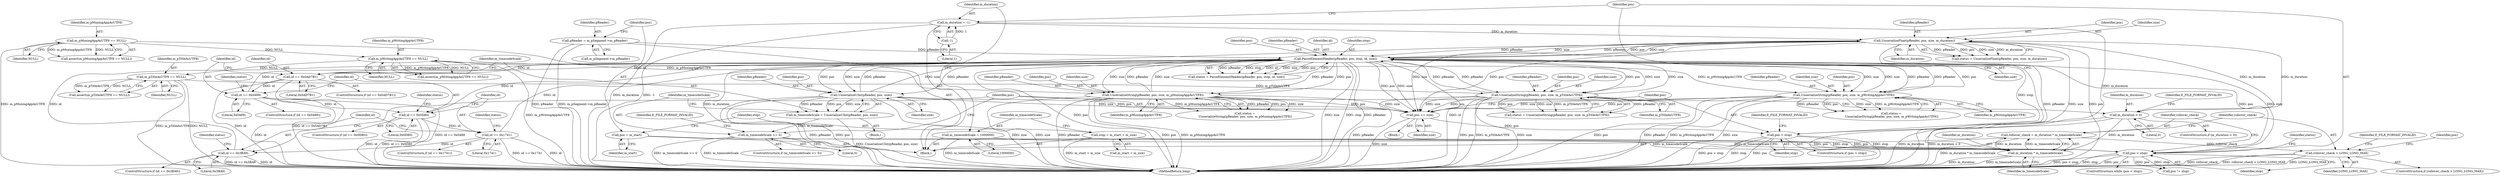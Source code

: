 digraph "0_Android_cc274e2abe8b2a6698a5c47d8aa4bb45f1f9538d_40@integer" {
"1000271" [label="(Call,rollover_check = m_duration * m_timecodeScale)"];
"1000273" [label="(Call,m_duration * m_timecodeScale)"];
"1000138" [label="(Call,m_duration = -1)"];
"1000140" [label="(Call,-1)"];
"1000202" [label="(Call,m_duration < 0)"];
"1000190" [label="(Call,UnserializeFloat(pReader, pos, size, m_duration))"];
"1000152" [label="(Call,ParseElementHeader(pReader, pos, stop, id, size))"];
"1000171" [label="(Call,UnserializeUInt(pReader, pos, size))"];
"1000216" [label="(Call,UnserializeString(pReader, pos, size, m_pMuxingAppAsUTF8))"];
"1000109" [label="(Call,m_pMuxingAppAsUTF8 == NULL)"];
"1000252" [label="(Call,UnserializeString(pReader, pos, size, m_pTitleAsUTF8))"];
"1000117" [label="(Call,m_pTitleAsUTF8 == NULL)"];
"1000113" [label="(Call,m_pWritingAppAsUTF8 == NULL)"];
"1000234" [label="(Call,UnserializeString(pReader, pos, size, m_pWritingAppAsUTF8))"];
"1000120" [label="(Call,pReader = m_pSegment->m_pReader)"];
"1000143" [label="(Call,pos < stop)"];
"1000126" [label="(Call,pos = m_start)"];
"1000265" [label="(Call,pos > stop)"];
"1000261" [label="(Call,pos += size)"];
"1000130" [label="(Call,stop = m_start + m_size)"];
"1000209" [label="(Call,id == 0x0D80)"];
"1000183" [label="(Call,id == 0x0489)"];
"1000165" [label="(Call,id == 0x0AD7B1)"];
"1000227" [label="(Call,id == 0x1741)"];
"1000245" [label="(Call,id == 0x3BA9)"];
"1000135" [label="(Call,m_timecodeScale = 1000000)"];
"1000176" [label="(Call,m_timecodeScale <= 0)"];
"1000169" [label="(Call,m_timecodeScale = UnserializeUInt(pReader, pos, size))"];
"1000277" [label="(Call,rollover_check > LONG_LONG_MAX)"];
"1000192" [label="(Identifier,pos)"];
"1000183" [label="(Call,id == 0x0489)"];
"1000174" [label="(Identifier,size)"];
"1000172" [label="(Identifier,pReader)"];
"1000265" [label="(Call,pos > stop)"];
"1000194" [label="(Identifier,m_duration)"];
"1000175" [label="(ControlStructure,if (m_timecodeScale <= 0))"];
"1000126" [label="(Call,pos = m_start)"];
"1000255" [label="(Identifier,size)"];
"1000277" [label="(Call,rollover_check > LONG_LONG_MAX)"];
"1000246" [label="(Identifier,id)"];
"1000178" [label="(Literal,0)"];
"1000146" [label="(Block,)"];
"1000290" [label="(MethodReturn,long)"];
"1000269" [label="(Identifier,E_FILE_FORMAT_INVALID)"];
"1000108" [label="(Call,assert(m_pMuxingAppAsUTF8 == NULL))"];
"1000144" [label="(Identifier,pos)"];
"1000156" [label="(Identifier,id)"];
"1000216" [label="(Call,UnserializeString(pReader, pos, size, m_pMuxingAppAsUTF8))"];
"1000151" [label="(Identifier,status)"];
"1000165" [label="(Call,id == 0x0AD7B1)"];
"1000111" [label="(Identifier,NULL)"];
"1000110" [label="(Identifier,m_pMuxingAppAsUTF8)"];
"1000208" [label="(ControlStructure,if (id == 0x0D80))"];
"1000202" [label="(Call,m_duration < 0)"];
"1000168" [label="(Block,)"];
"1000252" [label="(Call,UnserializeString(pReader, pos, size, m_pTitleAsUTF8))"];
"1000107" [label="(Block,)"];
"1000247" [label="(Literal,0x3BA9)"];
"1000263" [label="(Identifier,size)"];
"1000217" [label="(Identifier,pReader)"];
"1000117" [label="(Call,m_pTitleAsUTF8 == NULL)"];
"1000176" [label="(Call,m_timecodeScale <= 0)"];
"1000139" [label="(Identifier,m_duration)"];
"1000267" [label="(Identifier,stop)"];
"1000145" [label="(Identifier,stop)"];
"1000220" [label="(Identifier,m_pMuxingAppAsUTF8)"];
"1000127" [label="(Identifier,pos)"];
"1000128" [label="(Identifier,m_start)"];
"1000274" [label="(Identifier,m_duration)"];
"1000271" [label="(Call,rollover_check = m_duration * m_timecodeScale)"];
"1000264" [label="(ControlStructure,if (pos > stop))"];
"1000190" [label="(Call,UnserializeFloat(pReader, pos, size, m_duration))"];
"1000122" [label="(Call,m_pSegment->m_pReader)"];
"1000281" [label="(Identifier,E_FILE_FORMAT_INVALID)"];
"1000184" [label="(Identifier,id)"];
"1000118" [label="(Identifier,m_pTitleAsUTF8)"];
"1000279" [label="(Identifier,LONG_LONG_MAX)"];
"1000143" [label="(Call,pos < stop)"];
"1000235" [label="(Identifier,pReader)"];
"1000278" [label="(Identifier,rollover_check)"];
"1000171" [label="(Call,UnserializeUInt(pReader, pos, size))"];
"1000140" [label="(Call,-1)"];
"1000237" [label="(Identifier,size)"];
"1000137" [label="(Literal,1000000)"];
"1000116" [label="(Call,assert(m_pTitleAsUTF8 == NULL))"];
"1000206" [label="(Identifier,E_FILE_FORMAT_INVALID)"];
"1000229" [label="(Literal,0x1741)"];
"1000166" [label="(Identifier,id)"];
"1000272" [label="(Identifier,rollover_check)"];
"1000276" [label="(ControlStructure,if (rollover_check > LONG_LONG_MAX))"];
"1000273" [label="(Call,m_duration * m_timecodeScale)"];
"1000275" [label="(Identifier,m_timecodeScale)"];
"1000109" [label="(Call,m_pMuxingAppAsUTF8 == NULL)"];
"1000215" [label="(Identifier,status)"];
"1000218" [label="(Identifier,pos)"];
"1000210" [label="(Identifier,id)"];
"1000169" [label="(Call,m_timecodeScale = UnserializeUInt(pReader, pos, size))"];
"1000185" [label="(Literal,0x0489)"];
"1000193" [label="(Identifier,size)"];
"1000182" [label="(ControlStructure,if (id == 0x0489))"];
"1000177" [label="(Identifier,m_timecodeScale)"];
"1000219" [label="(Identifier,size)"];
"1000138" [label="(Call,m_duration = -1)"];
"1000141" [label="(Literal,1)"];
"1000155" [label="(Identifier,stop)"];
"1000130" [label="(Call,stop = m_start + m_size)"];
"1000191" [label="(Identifier,pReader)"];
"1000233" [label="(Identifier,status)"];
"1000135" [label="(Call,m_timecodeScale = 1000000)"];
"1000253" [label="(Identifier,pReader)"];
"1000201" [label="(ControlStructure,if (m_duration < 0))"];
"1000250" [label="(Call,status = UnserializeString(pReader, pos, size, m_pTitleAsUTF8))"];
"1000245" [label="(Call,id == 0x3BA9)"];
"1000170" [label="(Identifier,m_timecodeScale)"];
"1000157" [label="(Identifier,size)"];
"1000232" [label="(Call,status =\n UnserializeString(pReader, pos, size, m_pWritingAppAsUTF8))"];
"1000236" [label="(Identifier,pos)"];
"1000131" [label="(Identifier,stop)"];
"1000132" [label="(Call,m_start + m_size)"];
"1000154" [label="(Identifier,pos)"];
"1000112" [label="(Call,assert(m_pWritingAppAsUTF8 == NULL))"];
"1000209" [label="(Call,id == 0x0D80)"];
"1000113" [label="(Call,m_pWritingAppAsUTF8 == NULL)"];
"1000115" [label="(Identifier,NULL)"];
"1000227" [label="(Call,id == 0x1741)"];
"1000211" [label="(Literal,0x0D80)"];
"1000262" [label="(Identifier,pos)"];
"1000256" [label="(Identifier,m_pTitleAsUTF8)"];
"1000234" [label="(Call,UnserializeString(pReader, pos, size, m_pWritingAppAsUTF8))"];
"1000150" [label="(Call,status = ParseElementHeader(pReader, pos, stop, id, size))"];
"1000238" [label="(Identifier,m_pWritingAppAsUTF8)"];
"1000142" [label="(ControlStructure,while (pos < stop))"];
"1000226" [label="(ControlStructure,if (id == 0x1741))"];
"1000214" [label="(Call,status =\n UnserializeString(pReader, pos, size, m_pMuxingAppAsUTF8))"];
"1000261" [label="(Call,pos += size)"];
"1000188" [label="(Call,status = UnserializeFloat(pReader, pos, size, m_duration))"];
"1000254" [label="(Identifier,pos)"];
"1000251" [label="(Identifier,status)"];
"1000283" [label="(Call,pos != stop)"];
"1000284" [label="(Identifier,pos)"];
"1000121" [label="(Identifier,pReader)"];
"1000189" [label="(Identifier,status)"];
"1000152" [label="(Call,ParseElementHeader(pReader, pos, stop, id, size))"];
"1000153" [label="(Identifier,pReader)"];
"1000120" [label="(Call,pReader = m_pSegment->m_pReader)"];
"1000114" [label="(Identifier,m_pWritingAppAsUTF8)"];
"1000173" [label="(Identifier,pos)"];
"1000244" [label="(ControlStructure,if (id == 0x3BA9))"];
"1000136" [label="(Identifier,m_timecodeScale)"];
"1000164" [label="(ControlStructure,if (id == 0x0AD7B1))"];
"1000180" [label="(Identifier,E_FILE_FORMAT_INVALID)"];
"1000119" [label="(Identifier,NULL)"];
"1000203" [label="(Identifier,m_duration)"];
"1000204" [label="(Literal,0)"];
"1000167" [label="(Literal,0x0AD7B1)"];
"1000228" [label="(Identifier,id)"];
"1000266" [label="(Identifier,pos)"];
"1000271" -> "1000107"  [label="AST: "];
"1000271" -> "1000273"  [label="CFG: "];
"1000272" -> "1000271"  [label="AST: "];
"1000273" -> "1000271"  [label="AST: "];
"1000278" -> "1000271"  [label="CFG: "];
"1000271" -> "1000290"  [label="DDG: m_duration * m_timecodeScale"];
"1000273" -> "1000271"  [label="DDG: m_duration"];
"1000273" -> "1000271"  [label="DDG: m_timecodeScale"];
"1000271" -> "1000277"  [label="DDG: rollover_check"];
"1000273" -> "1000275"  [label="CFG: "];
"1000274" -> "1000273"  [label="AST: "];
"1000275" -> "1000273"  [label="AST: "];
"1000273" -> "1000290"  [label="DDG: m_timecodeScale"];
"1000273" -> "1000290"  [label="DDG: m_duration"];
"1000138" -> "1000273"  [label="DDG: m_duration"];
"1000202" -> "1000273"  [label="DDG: m_duration"];
"1000135" -> "1000273"  [label="DDG: m_timecodeScale"];
"1000176" -> "1000273"  [label="DDG: m_timecodeScale"];
"1000138" -> "1000107"  [label="AST: "];
"1000138" -> "1000140"  [label="CFG: "];
"1000139" -> "1000138"  [label="AST: "];
"1000140" -> "1000138"  [label="AST: "];
"1000144" -> "1000138"  [label="CFG: "];
"1000138" -> "1000290"  [label="DDG: m_duration"];
"1000138" -> "1000290"  [label="DDG: -1"];
"1000140" -> "1000138"  [label="DDG: 1"];
"1000138" -> "1000190"  [label="DDG: m_duration"];
"1000140" -> "1000141"  [label="CFG: "];
"1000141" -> "1000140"  [label="AST: "];
"1000202" -> "1000201"  [label="AST: "];
"1000202" -> "1000204"  [label="CFG: "];
"1000203" -> "1000202"  [label="AST: "];
"1000204" -> "1000202"  [label="AST: "];
"1000206" -> "1000202"  [label="CFG: "];
"1000262" -> "1000202"  [label="CFG: "];
"1000202" -> "1000290"  [label="DDG: m_duration"];
"1000202" -> "1000290"  [label="DDG: m_duration < 0"];
"1000202" -> "1000190"  [label="DDG: m_duration"];
"1000190" -> "1000202"  [label="DDG: m_duration"];
"1000190" -> "1000188"  [label="AST: "];
"1000190" -> "1000194"  [label="CFG: "];
"1000191" -> "1000190"  [label="AST: "];
"1000192" -> "1000190"  [label="AST: "];
"1000193" -> "1000190"  [label="AST: "];
"1000194" -> "1000190"  [label="AST: "];
"1000188" -> "1000190"  [label="CFG: "];
"1000190" -> "1000290"  [label="DDG: m_duration"];
"1000190" -> "1000290"  [label="DDG: pReader"];
"1000190" -> "1000290"  [label="DDG: size"];
"1000190" -> "1000290"  [label="DDG: pos"];
"1000190" -> "1000152"  [label="DDG: pReader"];
"1000190" -> "1000152"  [label="DDG: size"];
"1000190" -> "1000188"  [label="DDG: pReader"];
"1000190" -> "1000188"  [label="DDG: pos"];
"1000190" -> "1000188"  [label="DDG: size"];
"1000190" -> "1000188"  [label="DDG: m_duration"];
"1000152" -> "1000190"  [label="DDG: pReader"];
"1000152" -> "1000190"  [label="DDG: pos"];
"1000152" -> "1000190"  [label="DDG: size"];
"1000190" -> "1000261"  [label="DDG: size"];
"1000190" -> "1000261"  [label="DDG: pos"];
"1000152" -> "1000150"  [label="AST: "];
"1000152" -> "1000157"  [label="CFG: "];
"1000153" -> "1000152"  [label="AST: "];
"1000154" -> "1000152"  [label="AST: "];
"1000155" -> "1000152"  [label="AST: "];
"1000156" -> "1000152"  [label="AST: "];
"1000157" -> "1000152"  [label="AST: "];
"1000150" -> "1000152"  [label="CFG: "];
"1000152" -> "1000290"  [label="DDG: pos"];
"1000152" -> "1000290"  [label="DDG: size"];
"1000152" -> "1000290"  [label="DDG: stop"];
"1000152" -> "1000290"  [label="DDG: pReader"];
"1000152" -> "1000290"  [label="DDG: id"];
"1000152" -> "1000150"  [label="DDG: pReader"];
"1000152" -> "1000150"  [label="DDG: stop"];
"1000152" -> "1000150"  [label="DDG: id"];
"1000152" -> "1000150"  [label="DDG: size"];
"1000152" -> "1000150"  [label="DDG: pos"];
"1000171" -> "1000152"  [label="DDG: pReader"];
"1000171" -> "1000152"  [label="DDG: size"];
"1000216" -> "1000152"  [label="DDG: pReader"];
"1000216" -> "1000152"  [label="DDG: size"];
"1000252" -> "1000152"  [label="DDG: pReader"];
"1000252" -> "1000152"  [label="DDG: size"];
"1000234" -> "1000152"  [label="DDG: pReader"];
"1000234" -> "1000152"  [label="DDG: size"];
"1000120" -> "1000152"  [label="DDG: pReader"];
"1000143" -> "1000152"  [label="DDG: pos"];
"1000143" -> "1000152"  [label="DDG: stop"];
"1000209" -> "1000152"  [label="DDG: id"];
"1000227" -> "1000152"  [label="DDG: id"];
"1000245" -> "1000152"  [label="DDG: id"];
"1000165" -> "1000152"  [label="DDG: id"];
"1000183" -> "1000152"  [label="DDG: id"];
"1000152" -> "1000165"  [label="DDG: id"];
"1000152" -> "1000171"  [label="DDG: pReader"];
"1000152" -> "1000171"  [label="DDG: pos"];
"1000152" -> "1000171"  [label="DDG: size"];
"1000152" -> "1000216"  [label="DDG: pReader"];
"1000152" -> "1000216"  [label="DDG: pos"];
"1000152" -> "1000216"  [label="DDG: size"];
"1000152" -> "1000234"  [label="DDG: pReader"];
"1000152" -> "1000234"  [label="DDG: pos"];
"1000152" -> "1000234"  [label="DDG: size"];
"1000152" -> "1000252"  [label="DDG: pReader"];
"1000152" -> "1000252"  [label="DDG: pos"];
"1000152" -> "1000252"  [label="DDG: size"];
"1000152" -> "1000261"  [label="DDG: size"];
"1000152" -> "1000261"  [label="DDG: pos"];
"1000152" -> "1000265"  [label="DDG: stop"];
"1000171" -> "1000169"  [label="AST: "];
"1000171" -> "1000174"  [label="CFG: "];
"1000172" -> "1000171"  [label="AST: "];
"1000173" -> "1000171"  [label="AST: "];
"1000174" -> "1000171"  [label="AST: "];
"1000169" -> "1000171"  [label="CFG: "];
"1000171" -> "1000290"  [label="DDG: pReader"];
"1000171" -> "1000290"  [label="DDG: pos"];
"1000171" -> "1000290"  [label="DDG: size"];
"1000171" -> "1000169"  [label="DDG: pReader"];
"1000171" -> "1000169"  [label="DDG: pos"];
"1000171" -> "1000169"  [label="DDG: size"];
"1000171" -> "1000261"  [label="DDG: size"];
"1000171" -> "1000261"  [label="DDG: pos"];
"1000216" -> "1000214"  [label="AST: "];
"1000216" -> "1000220"  [label="CFG: "];
"1000217" -> "1000216"  [label="AST: "];
"1000218" -> "1000216"  [label="AST: "];
"1000219" -> "1000216"  [label="AST: "];
"1000220" -> "1000216"  [label="AST: "];
"1000214" -> "1000216"  [label="CFG: "];
"1000216" -> "1000290"  [label="DDG: size"];
"1000216" -> "1000290"  [label="DDG: pReader"];
"1000216" -> "1000290"  [label="DDG: pos"];
"1000216" -> "1000290"  [label="DDG: m_pMuxingAppAsUTF8"];
"1000216" -> "1000214"  [label="DDG: pReader"];
"1000216" -> "1000214"  [label="DDG: pos"];
"1000216" -> "1000214"  [label="DDG: size"];
"1000216" -> "1000214"  [label="DDG: m_pMuxingAppAsUTF8"];
"1000109" -> "1000216"  [label="DDG: m_pMuxingAppAsUTF8"];
"1000216" -> "1000261"  [label="DDG: size"];
"1000216" -> "1000261"  [label="DDG: pos"];
"1000109" -> "1000108"  [label="AST: "];
"1000109" -> "1000111"  [label="CFG: "];
"1000110" -> "1000109"  [label="AST: "];
"1000111" -> "1000109"  [label="AST: "];
"1000108" -> "1000109"  [label="CFG: "];
"1000109" -> "1000290"  [label="DDG: m_pMuxingAppAsUTF8"];
"1000109" -> "1000108"  [label="DDG: m_pMuxingAppAsUTF8"];
"1000109" -> "1000108"  [label="DDG: NULL"];
"1000109" -> "1000113"  [label="DDG: NULL"];
"1000252" -> "1000250"  [label="AST: "];
"1000252" -> "1000256"  [label="CFG: "];
"1000253" -> "1000252"  [label="AST: "];
"1000254" -> "1000252"  [label="AST: "];
"1000255" -> "1000252"  [label="AST: "];
"1000256" -> "1000252"  [label="AST: "];
"1000250" -> "1000252"  [label="CFG: "];
"1000252" -> "1000290"  [label="DDG: size"];
"1000252" -> "1000290"  [label="DDG: pReader"];
"1000252" -> "1000290"  [label="DDG: pos"];
"1000252" -> "1000290"  [label="DDG: m_pTitleAsUTF8"];
"1000252" -> "1000250"  [label="DDG: pReader"];
"1000252" -> "1000250"  [label="DDG: pos"];
"1000252" -> "1000250"  [label="DDG: size"];
"1000252" -> "1000250"  [label="DDG: m_pTitleAsUTF8"];
"1000117" -> "1000252"  [label="DDG: m_pTitleAsUTF8"];
"1000252" -> "1000261"  [label="DDG: size"];
"1000252" -> "1000261"  [label="DDG: pos"];
"1000117" -> "1000116"  [label="AST: "];
"1000117" -> "1000119"  [label="CFG: "];
"1000118" -> "1000117"  [label="AST: "];
"1000119" -> "1000117"  [label="AST: "];
"1000116" -> "1000117"  [label="CFG: "];
"1000117" -> "1000290"  [label="DDG: m_pTitleAsUTF8"];
"1000117" -> "1000290"  [label="DDG: NULL"];
"1000117" -> "1000116"  [label="DDG: m_pTitleAsUTF8"];
"1000117" -> "1000116"  [label="DDG: NULL"];
"1000113" -> "1000117"  [label="DDG: NULL"];
"1000113" -> "1000112"  [label="AST: "];
"1000113" -> "1000115"  [label="CFG: "];
"1000114" -> "1000113"  [label="AST: "];
"1000115" -> "1000113"  [label="AST: "];
"1000112" -> "1000113"  [label="CFG: "];
"1000113" -> "1000290"  [label="DDG: m_pWritingAppAsUTF8"];
"1000113" -> "1000112"  [label="DDG: m_pWritingAppAsUTF8"];
"1000113" -> "1000112"  [label="DDG: NULL"];
"1000113" -> "1000234"  [label="DDG: m_pWritingAppAsUTF8"];
"1000234" -> "1000232"  [label="AST: "];
"1000234" -> "1000238"  [label="CFG: "];
"1000235" -> "1000234"  [label="AST: "];
"1000236" -> "1000234"  [label="AST: "];
"1000237" -> "1000234"  [label="AST: "];
"1000238" -> "1000234"  [label="AST: "];
"1000232" -> "1000234"  [label="CFG: "];
"1000234" -> "1000290"  [label="DDG: size"];
"1000234" -> "1000290"  [label="DDG: pos"];
"1000234" -> "1000290"  [label="DDG: pReader"];
"1000234" -> "1000290"  [label="DDG: m_pWritingAppAsUTF8"];
"1000234" -> "1000232"  [label="DDG: pReader"];
"1000234" -> "1000232"  [label="DDG: pos"];
"1000234" -> "1000232"  [label="DDG: size"];
"1000234" -> "1000232"  [label="DDG: m_pWritingAppAsUTF8"];
"1000234" -> "1000261"  [label="DDG: size"];
"1000234" -> "1000261"  [label="DDG: pos"];
"1000120" -> "1000107"  [label="AST: "];
"1000120" -> "1000122"  [label="CFG: "];
"1000121" -> "1000120"  [label="AST: "];
"1000122" -> "1000120"  [label="AST: "];
"1000127" -> "1000120"  [label="CFG: "];
"1000120" -> "1000290"  [label="DDG: pReader"];
"1000120" -> "1000290"  [label="DDG: m_pSegment->m_pReader"];
"1000143" -> "1000142"  [label="AST: "];
"1000143" -> "1000145"  [label="CFG: "];
"1000144" -> "1000143"  [label="AST: "];
"1000145" -> "1000143"  [label="AST: "];
"1000151" -> "1000143"  [label="CFG: "];
"1000272" -> "1000143"  [label="CFG: "];
"1000143" -> "1000290"  [label="DDG: pos"];
"1000143" -> "1000290"  [label="DDG: pos < stop"];
"1000143" -> "1000290"  [label="DDG: stop"];
"1000126" -> "1000143"  [label="DDG: pos"];
"1000265" -> "1000143"  [label="DDG: pos"];
"1000265" -> "1000143"  [label="DDG: stop"];
"1000130" -> "1000143"  [label="DDG: stop"];
"1000143" -> "1000283"  [label="DDG: pos"];
"1000143" -> "1000283"  [label="DDG: stop"];
"1000126" -> "1000107"  [label="AST: "];
"1000126" -> "1000128"  [label="CFG: "];
"1000127" -> "1000126"  [label="AST: "];
"1000128" -> "1000126"  [label="AST: "];
"1000131" -> "1000126"  [label="CFG: "];
"1000265" -> "1000264"  [label="AST: "];
"1000265" -> "1000267"  [label="CFG: "];
"1000266" -> "1000265"  [label="AST: "];
"1000267" -> "1000265"  [label="AST: "];
"1000144" -> "1000265"  [label="CFG: "];
"1000269" -> "1000265"  [label="CFG: "];
"1000265" -> "1000290"  [label="DDG: pos > stop"];
"1000265" -> "1000290"  [label="DDG: stop"];
"1000265" -> "1000290"  [label="DDG: pos"];
"1000261" -> "1000265"  [label="DDG: pos"];
"1000261" -> "1000146"  [label="AST: "];
"1000261" -> "1000263"  [label="CFG: "];
"1000262" -> "1000261"  [label="AST: "];
"1000263" -> "1000261"  [label="AST: "];
"1000266" -> "1000261"  [label="CFG: "];
"1000261" -> "1000290"  [label="DDG: size"];
"1000130" -> "1000107"  [label="AST: "];
"1000130" -> "1000132"  [label="CFG: "];
"1000131" -> "1000130"  [label="AST: "];
"1000132" -> "1000130"  [label="AST: "];
"1000136" -> "1000130"  [label="CFG: "];
"1000130" -> "1000290"  [label="DDG: m_start + m_size"];
"1000209" -> "1000208"  [label="AST: "];
"1000209" -> "1000211"  [label="CFG: "];
"1000210" -> "1000209"  [label="AST: "];
"1000211" -> "1000209"  [label="AST: "];
"1000215" -> "1000209"  [label="CFG: "];
"1000228" -> "1000209"  [label="CFG: "];
"1000209" -> "1000290"  [label="DDG: id == 0x0D80"];
"1000209" -> "1000290"  [label="DDG: id"];
"1000183" -> "1000209"  [label="DDG: id"];
"1000209" -> "1000227"  [label="DDG: id"];
"1000183" -> "1000182"  [label="AST: "];
"1000183" -> "1000185"  [label="CFG: "];
"1000184" -> "1000183"  [label="AST: "];
"1000185" -> "1000183"  [label="AST: "];
"1000189" -> "1000183"  [label="CFG: "];
"1000210" -> "1000183"  [label="CFG: "];
"1000183" -> "1000290"  [label="DDG: id"];
"1000183" -> "1000290"  [label="DDG: id == 0x0489"];
"1000165" -> "1000183"  [label="DDG: id"];
"1000165" -> "1000164"  [label="AST: "];
"1000165" -> "1000167"  [label="CFG: "];
"1000166" -> "1000165"  [label="AST: "];
"1000167" -> "1000165"  [label="AST: "];
"1000170" -> "1000165"  [label="CFG: "];
"1000184" -> "1000165"  [label="CFG: "];
"1000165" -> "1000290"  [label="DDG: id"];
"1000165" -> "1000290"  [label="DDG: id == 0x0AD7B1"];
"1000227" -> "1000226"  [label="AST: "];
"1000227" -> "1000229"  [label="CFG: "];
"1000228" -> "1000227"  [label="AST: "];
"1000229" -> "1000227"  [label="AST: "];
"1000233" -> "1000227"  [label="CFG: "];
"1000246" -> "1000227"  [label="CFG: "];
"1000227" -> "1000290"  [label="DDG: id == 0x1741"];
"1000227" -> "1000290"  [label="DDG: id"];
"1000227" -> "1000245"  [label="DDG: id"];
"1000245" -> "1000244"  [label="AST: "];
"1000245" -> "1000247"  [label="CFG: "];
"1000246" -> "1000245"  [label="AST: "];
"1000247" -> "1000245"  [label="AST: "];
"1000251" -> "1000245"  [label="CFG: "];
"1000262" -> "1000245"  [label="CFG: "];
"1000245" -> "1000290"  [label="DDG: id == 0x3BA9"];
"1000245" -> "1000290"  [label="DDG: id"];
"1000135" -> "1000107"  [label="AST: "];
"1000135" -> "1000137"  [label="CFG: "];
"1000136" -> "1000135"  [label="AST: "];
"1000137" -> "1000135"  [label="AST: "];
"1000139" -> "1000135"  [label="CFG: "];
"1000135" -> "1000290"  [label="DDG: m_timecodeScale"];
"1000176" -> "1000175"  [label="AST: "];
"1000176" -> "1000178"  [label="CFG: "];
"1000177" -> "1000176"  [label="AST: "];
"1000178" -> "1000176"  [label="AST: "];
"1000180" -> "1000176"  [label="CFG: "];
"1000262" -> "1000176"  [label="CFG: "];
"1000176" -> "1000290"  [label="DDG: m_timecodeScale <= 0"];
"1000176" -> "1000290"  [label="DDG: m_timecodeScale"];
"1000169" -> "1000176"  [label="DDG: m_timecodeScale"];
"1000169" -> "1000168"  [label="AST: "];
"1000170" -> "1000169"  [label="AST: "];
"1000177" -> "1000169"  [label="CFG: "];
"1000169" -> "1000290"  [label="DDG: UnserializeUInt(pReader, pos, size)"];
"1000277" -> "1000276"  [label="AST: "];
"1000277" -> "1000279"  [label="CFG: "];
"1000278" -> "1000277"  [label="AST: "];
"1000279" -> "1000277"  [label="AST: "];
"1000281" -> "1000277"  [label="CFG: "];
"1000284" -> "1000277"  [label="CFG: "];
"1000277" -> "1000290"  [label="DDG: rollover_check"];
"1000277" -> "1000290"  [label="DDG: rollover_check > LONG_LONG_MAX"];
"1000277" -> "1000290"  [label="DDG: LONG_LONG_MAX"];
}
